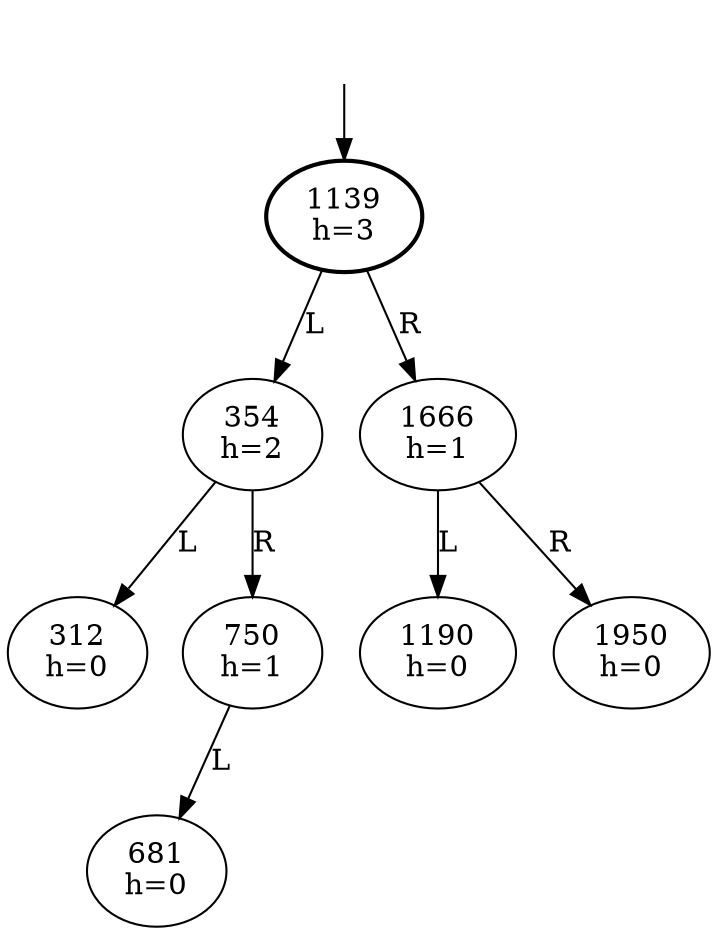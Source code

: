 digraph {
  DUMMY [style=invis];
  DUMMY -> 1139;
  1139 [penwidth=2];

  1139 [label="1139\nh=3"];

  1139 -> 354 [label="L"];
  354 [label="354\nh=2"];

  354 -> 312 [label="L"];
  312 [label="312\nh=0"];



  354 -> 750 [label="R"];
  750 [label="750\nh=1"];

  750 -> 681 [label="L"];
  681 [label="681\nh=0"];



  750 -> R_750 [style=invis];
  R_750 [style=invis];

  1139 -> 1666 [label="R"];
  1666 [label="1666\nh=1"];

  1666 -> 1190 [label="L"];
  1190 [label="1190\nh=0"];



  1666 -> 1950 [label="R"];
  1950 [label="1950\nh=0"];



}
